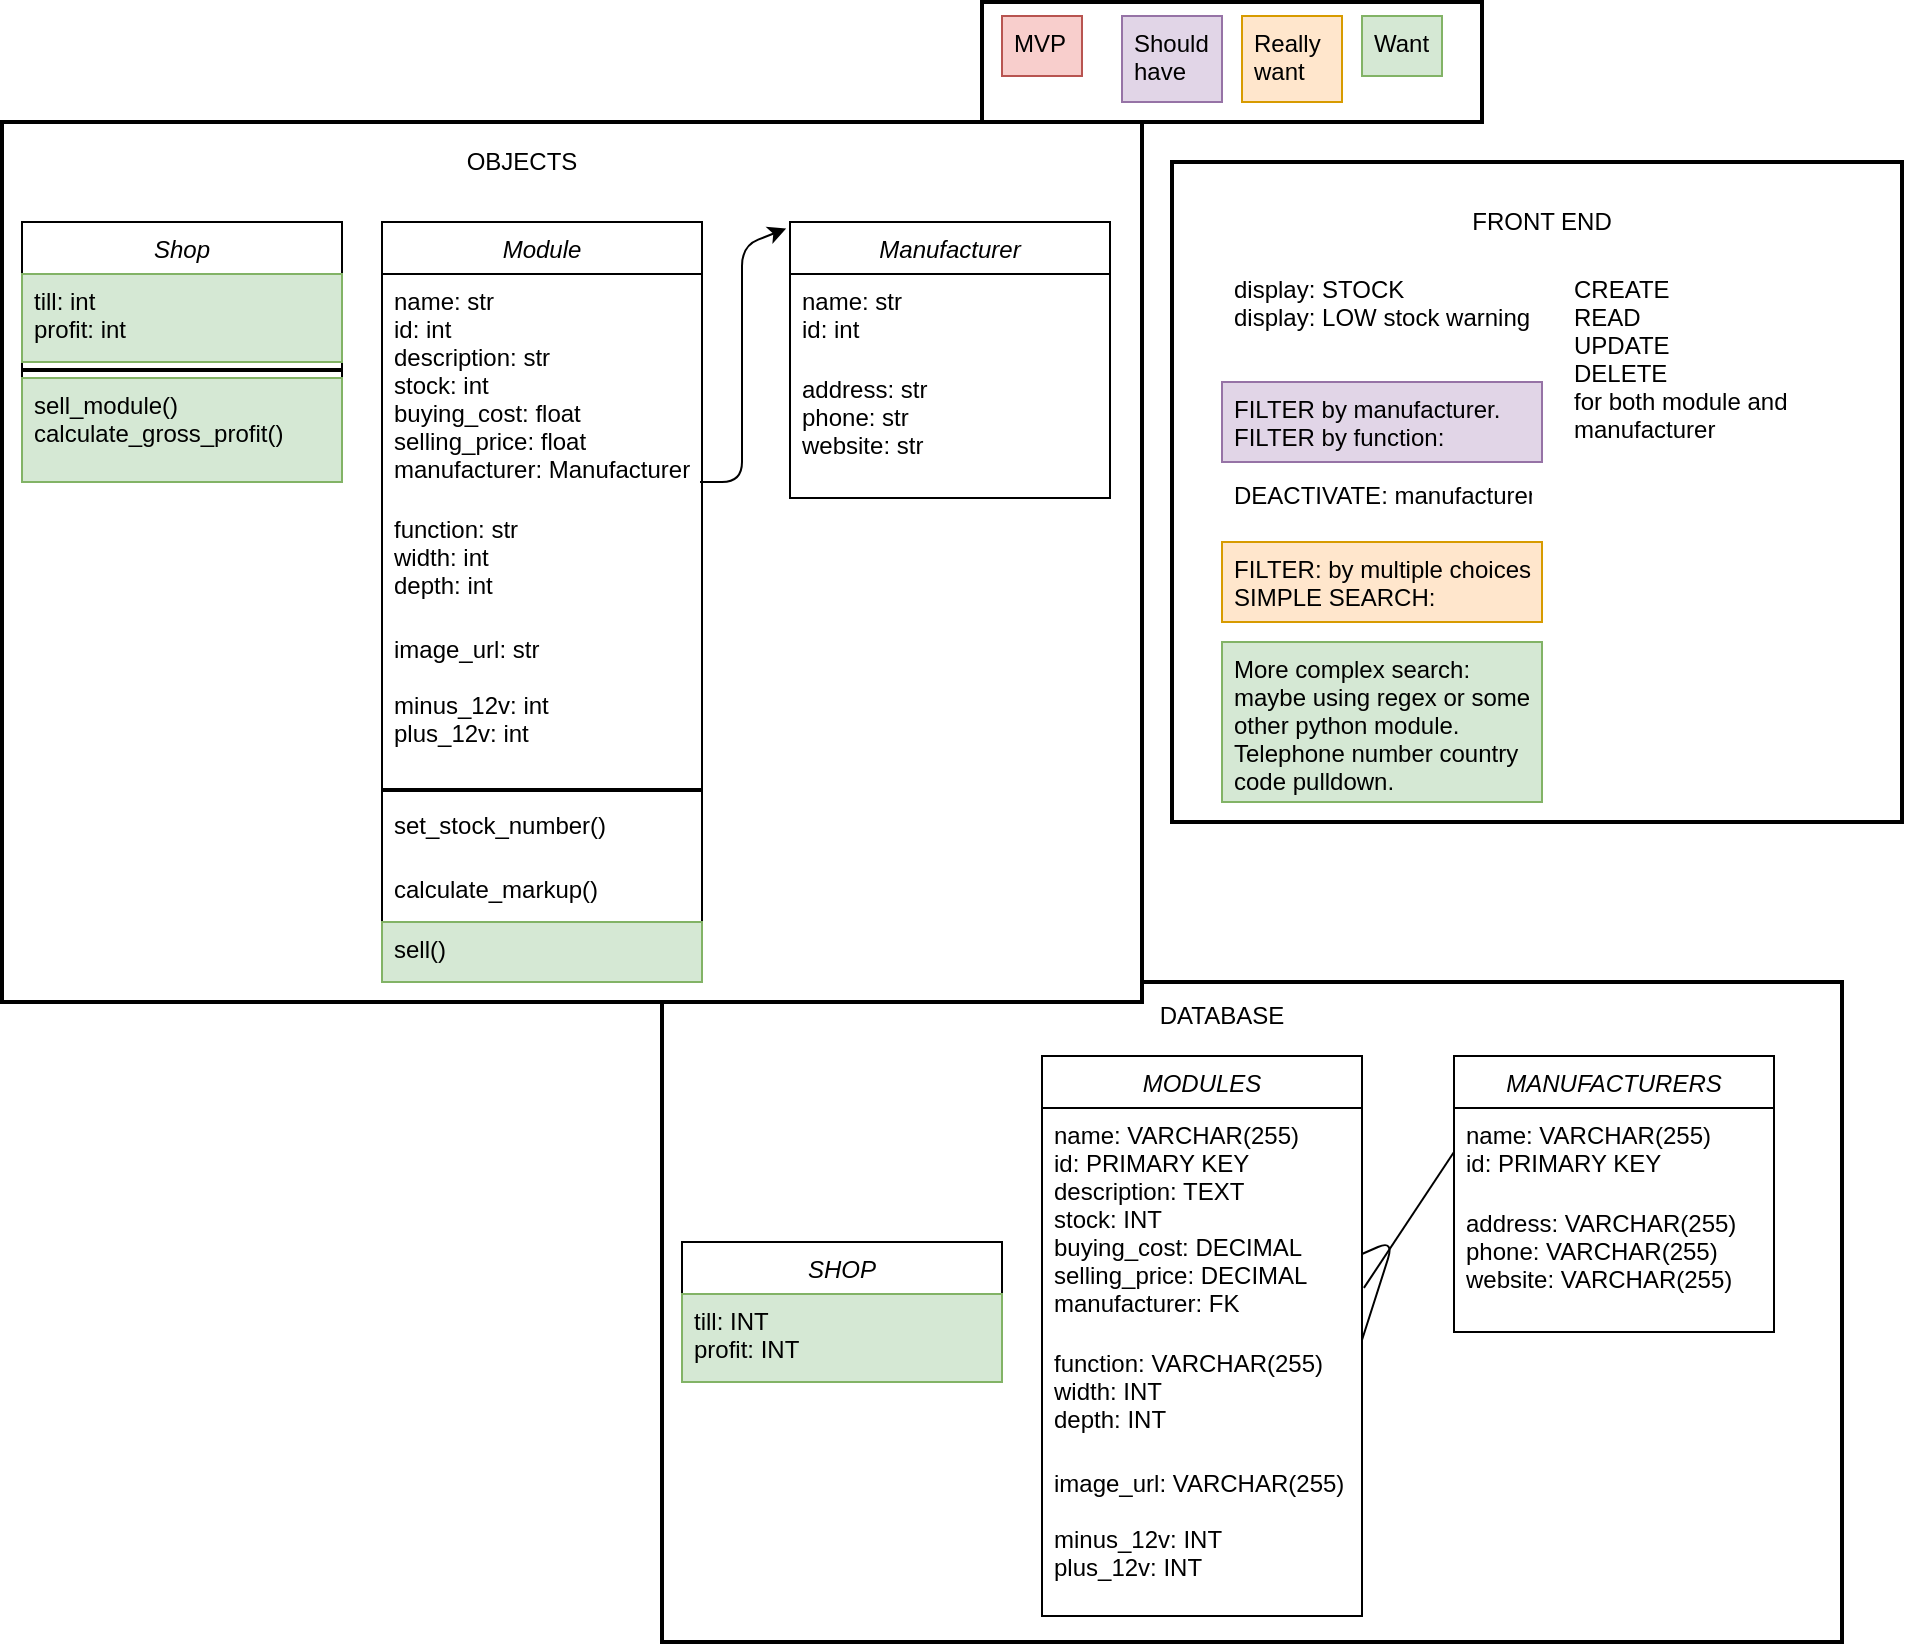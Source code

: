 <mxfile version="14.6.6" type="device"><diagram id="C5RBs43oDa-KdzZeNtuy" name="Page-1"><mxGraphModel dx="2595" dy="699" grid="1" gridSize="10" guides="1" tooltips="1" connect="1" arrows="1" fold="1" page="1" pageScale="1" pageWidth="1169" pageHeight="827" math="0" shadow="0"><root><mxCell id="WIyWlLk6GJQsqaUBKTNV-0"/><mxCell id="WIyWlLk6GJQsqaUBKTNV-1" parent="WIyWlLk6GJQsqaUBKTNV-0"/><mxCell id="s-iBKV7Yws1ZZV8ymns1-72" value="" style="rounded=0;whiteSpace=wrap;html=1;strokeWidth=2;" parent="WIyWlLk6GJQsqaUBKTNV-1" vertex="1"><mxGeometry x="330" y="510" width="590" height="330" as="geometry"/></mxCell><mxCell id="s-iBKV7Yws1ZZV8ymns1-69" value="" style="rounded=0;whiteSpace=wrap;html=1;strokeWidth=2;" parent="WIyWlLk6GJQsqaUBKTNV-1" vertex="1"><mxGeometry y="80" width="570" height="440" as="geometry"/></mxCell><mxCell id="s-iBKV7Yws1ZZV8ymns1-67" value="" style="rounded=0;whiteSpace=wrap;html=1;strokeWidth=2;" parent="WIyWlLk6GJQsqaUBKTNV-1" vertex="1"><mxGeometry x="490" y="20" width="250" height="60" as="geometry"/></mxCell><mxCell id="s-iBKV7Yws1ZZV8ymns1-66" value="" style="rounded=0;whiteSpace=wrap;html=1;strokeWidth=2;" parent="WIyWlLk6GJQsqaUBKTNV-1" vertex="1"><mxGeometry x="585" y="100" width="365" height="330" as="geometry"/></mxCell><mxCell id="s-iBKV7Yws1ZZV8ymns1-41" value="" style="group" parent="WIyWlLk6GJQsqaUBKTNV-1" vertex="1" connectable="0"><mxGeometry x="190" y="90" width="360" height="410" as="geometry"/></mxCell><mxCell id="zkfFHV4jXpPFQw0GAbJ--0" value="Module" style="swimlane;fontStyle=2;align=center;verticalAlign=top;childLayout=stackLayout;horizontal=1;startSize=26;horizontalStack=0;resizeParent=1;resizeLast=0;collapsible=1;marginBottom=0;rounded=0;shadow=0;strokeWidth=1;" parent="s-iBKV7Yws1ZZV8ymns1-41" vertex="1"><mxGeometry y="40" width="160" height="380" as="geometry"><mxRectangle x="220" y="120" width="160" height="26" as="alternateBounds"/></mxGeometry></mxCell><mxCell id="zkfFHV4jXpPFQw0GAbJ--1" value="name: str&#10;id: int&#10;description: str&#10;stock: int&#10;buying_cost: float&#10;selling_price: float&#10;manufacturer: Manufacturer&#10;" style="text;align=left;verticalAlign=top;spacingLeft=4;spacingRight=4;overflow=hidden;rotatable=0;points=[[0,0.5],[1,0.5]];portConstraint=eastwest;fillColor=none;" parent="zkfFHV4jXpPFQw0GAbJ--0" vertex="1"><mxGeometry y="26" width="160" height="114" as="geometry"/></mxCell><mxCell id="s-iBKV7Yws1ZZV8ymns1-4" value="function: str&#10;width: int&#10;depth: int&#10;" style="text;align=left;verticalAlign=top;spacingLeft=4;spacingRight=4;overflow=hidden;rotatable=0;points=[[0,0.5],[1,0.5]];portConstraint=eastwest;rounded=0;shadow=0;html=0;fillColor=none;" parent="zkfFHV4jXpPFQw0GAbJ--0" vertex="1"><mxGeometry y="140" width="160" height="60" as="geometry"/></mxCell><mxCell id="zkfFHV4jXpPFQw0GAbJ--3" value="image_url: str" style="text;align=left;verticalAlign=top;spacingLeft=4;spacingRight=4;overflow=hidden;rotatable=0;points=[[0,0.5],[1,0.5]];portConstraint=eastwest;rounded=0;shadow=0;html=0;fillColor=none;" parent="zkfFHV4jXpPFQw0GAbJ--0" vertex="1"><mxGeometry y="200" width="160" height="28" as="geometry"/></mxCell><mxCell id="s-iBKV7Yws1ZZV8ymns1-6" value="minus_12v: int&#10;plus_12v: int&#10;" style="text;align=left;verticalAlign=top;spacingLeft=4;spacingRight=4;overflow=hidden;rotatable=0;points=[[0,0.5],[1,0.5]];portConstraint=eastwest;rounded=0;shadow=0;html=0;fillColor=none;" parent="zkfFHV4jXpPFQw0GAbJ--0" vertex="1"><mxGeometry y="228" width="160" height="52" as="geometry"/></mxCell><mxCell id="zkfFHV4jXpPFQw0GAbJ--4" value="" style="line;html=1;strokeWidth=2;align=left;verticalAlign=middle;spacingTop=-1;spacingLeft=3;spacingRight=3;rotatable=0;labelPosition=right;points=[];portConstraint=eastwest;" parent="zkfFHV4jXpPFQw0GAbJ--0" vertex="1"><mxGeometry y="280" width="160" height="8" as="geometry"/></mxCell><mxCell id="zkfFHV4jXpPFQw0GAbJ--5" value="set_stock_number()" style="text;align=left;verticalAlign=top;spacingLeft=4;spacingRight=4;overflow=hidden;rotatable=0;points=[[0,0.5],[1,0.5]];portConstraint=eastwest;fillColor=none;" parent="zkfFHV4jXpPFQw0GAbJ--0" vertex="1"><mxGeometry y="288" width="160" height="32" as="geometry"/></mxCell><mxCell id="s-iBKV7Yws1ZZV8ymns1-15" value="calculate_markup()" style="text;align=left;verticalAlign=top;spacingLeft=4;spacingRight=4;overflow=hidden;rotatable=0;points=[[0,0.5],[1,0.5]];portConstraint=eastwest;fillColor=none;" parent="zkfFHV4jXpPFQw0GAbJ--0" vertex="1"><mxGeometry y="320" width="160" height="30" as="geometry"/></mxCell><mxCell id="s-iBKV7Yws1ZZV8ymns1-51" value="sell()" style="text;align=left;verticalAlign=top;spacingLeft=4;spacingRight=4;overflow=hidden;rotatable=0;points=[[0,0.5],[1,0.5]];portConstraint=eastwest;fillColor=#d5e8d4;strokeColor=#82b366;" parent="zkfFHV4jXpPFQw0GAbJ--0" vertex="1"><mxGeometry y="350" width="160" height="30" as="geometry"/></mxCell><mxCell id="s-iBKV7Yws1ZZV8ymns1-7" value="Manufacturer" style="swimlane;fontStyle=2;align=center;verticalAlign=top;childLayout=stackLayout;horizontal=1;startSize=26;horizontalStack=0;resizeParent=1;resizeLast=0;collapsible=1;marginBottom=0;rounded=0;shadow=0;strokeWidth=1;" parent="s-iBKV7Yws1ZZV8ymns1-41" vertex="1"><mxGeometry x="204" y="40" width="160" height="138" as="geometry"><mxRectangle x="220" y="120" width="160" height="26" as="alternateBounds"/></mxGeometry></mxCell><mxCell id="s-iBKV7Yws1ZZV8ymns1-8" value="name: str&#10;id: int&#10;" style="text;align=left;verticalAlign=top;spacingLeft=4;spacingRight=4;overflow=hidden;rotatable=0;points=[[0,0.5],[1,0.5]];portConstraint=eastwest;fillColor=none;" parent="s-iBKV7Yws1ZZV8ymns1-7" vertex="1"><mxGeometry y="26" width="160" height="44" as="geometry"/></mxCell><mxCell id="s-iBKV7Yws1ZZV8ymns1-9" value="address: str&#10;phone: str&#10;website: str" style="text;align=left;verticalAlign=top;spacingLeft=4;spacingRight=4;overflow=hidden;rotatable=0;points=[[0,0.5],[1,0.5]];portConstraint=eastwest;rounded=0;shadow=0;html=0;fillColor=none;" parent="s-iBKV7Yws1ZZV8ymns1-7" vertex="1"><mxGeometry y="70" width="160" height="60" as="geometry"/></mxCell><mxCell id="s-iBKV7Yws1ZZV8ymns1-14" value="" style="endArrow=classic;html=1;entryX=-0.012;entryY=0.024;entryDx=0;entryDy=0;entryPerimeter=0;" parent="s-iBKV7Yws1ZZV8ymns1-41" target="s-iBKV7Yws1ZZV8ymns1-7" edge="1"><mxGeometry width="50" height="50" relative="1" as="geometry"><mxPoint x="159" y="170" as="sourcePoint"/><mxPoint x="310" y="260" as="targetPoint"/><Array as="points"><mxPoint x="180" y="170"/><mxPoint x="180" y="52"/></Array></mxGeometry></mxCell><mxCell id="s-iBKV7Yws1ZZV8ymns1-16" value="OBJECTS" style="text;html=1;strokeColor=none;fillColor=none;align=center;verticalAlign=middle;whiteSpace=wrap;rounded=0;" parent="s-iBKV7Yws1ZZV8ymns1-41" vertex="1"><mxGeometry x="50" width="40" height="20" as="geometry"/></mxCell><mxCell id="s-iBKV7Yws1ZZV8ymns1-44" value="" style="group" parent="WIyWlLk6GJQsqaUBKTNV-1" vertex="1" connectable="0"><mxGeometry x="610" y="120" width="160" height="300" as="geometry"/></mxCell><mxCell id="s-iBKV7Yws1ZZV8ymns1-19" value="display: STOCK&#10;display: LOW stock warning" style="text;align=left;verticalAlign=top;spacingLeft=4;spacingRight=4;overflow=hidden;rotatable=0;points=[[0,0.5],[1,0.5]];portConstraint=eastwest;fillColor=none;" parent="s-iBKV7Yws1ZZV8ymns1-44" vertex="1"><mxGeometry y="30" width="160" height="44" as="geometry"/></mxCell><mxCell id="s-iBKV7Yws1ZZV8ymns1-20" value="FILTER by manufacturer.&#10;FILTER by function:&#10;" style="text;align=left;verticalAlign=top;spacingLeft=4;spacingRight=4;overflow=hidden;rotatable=0;points=[[0,0.5],[1,0.5]];portConstraint=eastwest;fillColor=#e1d5e7;strokeColor=#9673a6;" parent="s-iBKV7Yws1ZZV8ymns1-44" vertex="1"><mxGeometry y="90" width="160" height="40" as="geometry"/></mxCell><mxCell id="s-iBKV7Yws1ZZV8ymns1-21" value="FILTER: by multiple choices&#10;SIMPLE SEARCH:" style="text;align=left;verticalAlign=top;spacingLeft=4;spacingRight=4;overflow=hidden;rotatable=0;points=[[0,0.5],[1,0.5]];portConstraint=eastwest;fillColor=#ffe6cc;strokeColor=#d79b00;" parent="s-iBKV7Yws1ZZV8ymns1-44" vertex="1"><mxGeometry y="170" width="160" height="40" as="geometry"/></mxCell><mxCell id="s-iBKV7Yws1ZZV8ymns1-22" value="More complex search:&#10;maybe using regex or some&#10;other python module.&#10;Telephone number country&#10;code pulldown." style="text;align=left;verticalAlign=top;spacingLeft=4;spacingRight=4;overflow=hidden;rotatable=0;points=[[0,0.5],[1,0.5]];portConstraint=eastwest;fillColor=#d5e8d4;strokeColor=#82b366;" parent="s-iBKV7Yws1ZZV8ymns1-44" vertex="1"><mxGeometry y="220" width="160" height="80" as="geometry"/></mxCell><mxCell id="s-iBKV7Yws1ZZV8ymns1-46" value="" style="group" parent="WIyWlLk6GJQsqaUBKTNV-1" vertex="1" connectable="0"><mxGeometry x="500" y="27" width="220" height="43" as="geometry"/></mxCell><mxCell id="s-iBKV7Yws1ZZV8ymns1-1" value="Really &#10;want" style="text;align=left;verticalAlign=top;spacingLeft=4;spacingRight=4;overflow=hidden;rotatable=0;points=[[0,0.5],[1,0.5]];portConstraint=eastwest;rounded=0;shadow=0;html=0;fillColor=#ffe6cc;strokeColor=#d79b00;" parent="s-iBKV7Yws1ZZV8ymns1-46" vertex="1"><mxGeometry x="120" width="50" height="43" as="geometry"/></mxCell><mxCell id="s-iBKV7Yws1ZZV8ymns1-3" value="Should&#10;have" style="text;align=left;verticalAlign=top;spacingLeft=4;spacingRight=4;overflow=hidden;rotatable=0;points=[[0,0.5],[1,0.5]];portConstraint=eastwest;rounded=0;shadow=0;html=0;fillColor=#e1d5e7;strokeColor=#9673a6;" parent="s-iBKV7Yws1ZZV8ymns1-46" vertex="1"><mxGeometry x="60" width="50" height="43" as="geometry"/></mxCell><mxCell id="s-iBKV7Yws1ZZV8ymns1-45" value="" style="group" parent="s-iBKV7Yws1ZZV8ymns1-46" vertex="1" connectable="0"><mxGeometry width="220" height="30" as="geometry"/></mxCell><mxCell id="s-iBKV7Yws1ZZV8ymns1-0" value="MVP" style="text;align=left;verticalAlign=top;spacingLeft=4;spacingRight=4;overflow=hidden;rotatable=0;points=[[0,0.5],[1,0.5]];portConstraint=eastwest;rounded=0;shadow=0;html=0;fillColor=#f8cecc;strokeColor=#b85450;" parent="s-iBKV7Yws1ZZV8ymns1-45" vertex="1"><mxGeometry width="40" height="30" as="geometry"/></mxCell><mxCell id="s-iBKV7Yws1ZZV8ymns1-2" value="Want" style="text;align=left;verticalAlign=top;spacingLeft=4;spacingRight=4;overflow=hidden;rotatable=0;points=[[0,0.5],[1,0.5]];portConstraint=eastwest;rounded=0;shadow=0;html=0;fillColor=#d5e8d4;strokeColor=#82b366;" parent="s-iBKV7Yws1ZZV8ymns1-45" vertex="1"><mxGeometry x="180" width="40" height="30" as="geometry"/></mxCell><mxCell id="s-iBKV7Yws1ZZV8ymns1-48" value="Shop" style="swimlane;fontStyle=2;align=center;verticalAlign=top;childLayout=stackLayout;horizontal=1;startSize=26;horizontalStack=0;resizeParent=1;resizeLast=0;collapsible=1;marginBottom=0;rounded=0;shadow=0;strokeWidth=1;" parent="WIyWlLk6GJQsqaUBKTNV-1" vertex="1"><mxGeometry x="10" y="130" width="160" height="130" as="geometry"><mxRectangle x="220" y="120" width="160" height="26" as="alternateBounds"/></mxGeometry></mxCell><mxCell id="s-iBKV7Yws1ZZV8ymns1-49" value="till: int&#10;profit: int" style="text;align=left;verticalAlign=top;spacingLeft=4;spacingRight=4;overflow=hidden;rotatable=0;points=[[0,0.5],[1,0.5]];portConstraint=eastwest;fillColor=#d5e8d4;strokeColor=#82b366;" parent="s-iBKV7Yws1ZZV8ymns1-48" vertex="1"><mxGeometry y="26" width="160" height="44" as="geometry"/></mxCell><mxCell id="s-iBKV7Yws1ZZV8ymns1-52" value="" style="line;html=1;strokeWidth=2;align=left;verticalAlign=middle;spacingTop=-1;spacingLeft=3;spacingRight=3;rotatable=0;labelPosition=right;points=[];portConstraint=eastwest;" parent="s-iBKV7Yws1ZZV8ymns1-48" vertex="1"><mxGeometry y="70" width="160" height="8" as="geometry"/></mxCell><mxCell id="s-iBKV7Yws1ZZV8ymns1-53" value="sell_module()&#10;calculate_gross_profit()" style="text;align=left;verticalAlign=top;spacingLeft=4;spacingRight=4;overflow=hidden;rotatable=0;points=[[0,0.5],[1,0.5]];portConstraint=eastwest;fillColor=#d5e8d4;strokeColor=#82b366;" parent="s-iBKV7Yws1ZZV8ymns1-48" vertex="1"><mxGeometry y="78" width="160" height="52" as="geometry"/></mxCell><mxCell id="s-iBKV7Yws1ZZV8ymns1-60" value="" style="group" parent="WIyWlLk6GJQsqaUBKTNV-1" vertex="1" connectable="0"><mxGeometry x="780" y="120" width="160" height="300" as="geometry"/></mxCell><mxCell id="s-iBKV7Yws1ZZV8ymns1-62" value="CREATE&#10;READ&#10;UPDATE&#10;DELETE&#10;for both module and &#10;manufacturer" style="text;align=left;verticalAlign=top;spacingLeft=4;spacingRight=4;overflow=hidden;rotatable=0;points=[[0,0.5],[1,0.5]];portConstraint=eastwest;fillColor=none;" parent="s-iBKV7Yws1ZZV8ymns1-60" vertex="1"><mxGeometry y="30" width="160" height="110" as="geometry"/></mxCell><mxCell id="s-iBKV7Yws1ZZV8ymns1-18" value="FRONT END" style="text;html=1;strokeColor=none;fillColor=none;align=center;verticalAlign=middle;whiteSpace=wrap;rounded=0;" parent="s-iBKV7Yws1ZZV8ymns1-60" vertex="1"><mxGeometry x="-50" width="80" height="20" as="geometry"/></mxCell><mxCell id="s-iBKV7Yws1ZZV8ymns1-70" value="" style="group" parent="WIyWlLk6GJQsqaUBKTNV-1" vertex="1" connectable="0"><mxGeometry x="340" y="517" width="546" height="310" as="geometry"/></mxCell><mxCell id="s-iBKV7Yws1ZZV8ymns1-42" value="" style="group" parent="s-iBKV7Yws1ZZV8ymns1-70" vertex="1" connectable="0"><mxGeometry x="180" width="366" height="310" as="geometry"/></mxCell><mxCell id="s-iBKV7Yws1ZZV8ymns1-24" value="MODULES" style="swimlane;fontStyle=2;align=center;verticalAlign=top;childLayout=stackLayout;horizontal=1;startSize=26;horizontalStack=0;resizeParent=1;resizeLast=0;collapsible=1;marginBottom=0;rounded=0;shadow=0;strokeWidth=1;" parent="s-iBKV7Yws1ZZV8ymns1-42" vertex="1"><mxGeometry y="30" width="160" height="280" as="geometry"><mxRectangle x="220" y="120" width="160" height="26" as="alternateBounds"/></mxGeometry></mxCell><mxCell id="s-iBKV7Yws1ZZV8ymns1-25" value="name: VARCHAR(255)&#10;id: PRIMARY KEY&#10;description: TEXT&#10;stock: INT&#10;buying_cost: DECIMAL&#10;selling_price: DECIMAL&#10;manufacturer: FK" style="text;align=left;verticalAlign=top;spacingLeft=4;spacingRight=4;overflow=hidden;rotatable=0;points=[[0,0.5],[1,0.5]];portConstraint=eastwest;fillColor=none;" parent="s-iBKV7Yws1ZZV8ymns1-24" vertex="1"><mxGeometry y="26" width="160" height="114" as="geometry"/></mxCell><mxCell id="s-iBKV7Yws1ZZV8ymns1-26" value="function: VARCHAR(255)&#10;width: INT&#10;depth: INT&#10;" style="text;align=left;verticalAlign=top;spacingLeft=4;spacingRight=4;overflow=hidden;rotatable=0;points=[[0,0.5],[1,0.5]];portConstraint=eastwest;rounded=0;shadow=0;html=0;fillColor=none;" parent="s-iBKV7Yws1ZZV8ymns1-24" vertex="1"><mxGeometry y="140" width="160" height="60" as="geometry"/></mxCell><mxCell id="s-iBKV7Yws1ZZV8ymns1-27" value="image_url: VARCHAR(255)" style="text;align=left;verticalAlign=top;spacingLeft=4;spacingRight=4;overflow=hidden;rotatable=0;points=[[0,0.5],[1,0.5]];portConstraint=eastwest;rounded=0;shadow=0;html=0;fillColor=none;" parent="s-iBKV7Yws1ZZV8ymns1-24" vertex="1"><mxGeometry y="200" width="160" height="28" as="geometry"/></mxCell><mxCell id="s-iBKV7Yws1ZZV8ymns1-28" value="minus_12v: INT&#10;plus_12v: INT" style="text;align=left;verticalAlign=top;spacingLeft=4;spacingRight=4;overflow=hidden;rotatable=0;points=[[0,0.5],[1,0.5]];portConstraint=eastwest;rounded=0;shadow=0;html=0;fillColor=none;" parent="s-iBKV7Yws1ZZV8ymns1-24" vertex="1"><mxGeometry y="228" width="160" height="52" as="geometry"/></mxCell><mxCell id="s-iBKV7Yws1ZZV8ymns1-39" value="" style="endArrow=none;html=1;entryX=1;entryY=0.623;entryDx=0;entryDy=0;entryPerimeter=0;exitX=1;exitY=0.5;exitDx=0;exitDy=0;" parent="s-iBKV7Yws1ZZV8ymns1-24" edge="1"><mxGeometry width="50" height="50" relative="1" as="geometry"><mxPoint x="160" y="142" as="sourcePoint"/><mxPoint x="160" y="99.022" as="targetPoint"/><Array as="points"><mxPoint x="176" y="92"/></Array></mxGeometry></mxCell><mxCell id="s-iBKV7Yws1ZZV8ymns1-32" value="DATABASE" style="text;html=1;strokeColor=none;fillColor=none;align=center;verticalAlign=middle;whiteSpace=wrap;rounded=0;" parent="s-iBKV7Yws1ZZV8ymns1-42" vertex="1"><mxGeometry x="70" width="40" height="20" as="geometry"/></mxCell><mxCell id="s-iBKV7Yws1ZZV8ymns1-33" value="MANUFACTURERS" style="swimlane;fontStyle=2;align=center;verticalAlign=top;childLayout=stackLayout;horizontal=1;startSize=26;horizontalStack=0;resizeParent=1;resizeLast=0;collapsible=1;marginBottom=0;rounded=0;shadow=0;strokeWidth=1;" parent="s-iBKV7Yws1ZZV8ymns1-42" vertex="1"><mxGeometry x="206" y="30" width="160" height="138" as="geometry"><mxRectangle x="220" y="120" width="160" height="26" as="alternateBounds"/></mxGeometry></mxCell><mxCell id="s-iBKV7Yws1ZZV8ymns1-34" value="name: VARCHAR(255)&#10;id: PRIMARY KEY&#10;" style="text;align=left;verticalAlign=top;spacingLeft=4;spacingRight=4;overflow=hidden;rotatable=0;points=[[0,0.5],[1,0.5]];portConstraint=eastwest;fillColor=none;" parent="s-iBKV7Yws1ZZV8ymns1-33" vertex="1"><mxGeometry y="26" width="160" height="44" as="geometry"/></mxCell><mxCell id="s-iBKV7Yws1ZZV8ymns1-35" value="address: VARCHAR(255)&#10;phone: VARCHAR(255)&#10;website: VARCHAR(255)" style="text;align=left;verticalAlign=top;spacingLeft=4;spacingRight=4;overflow=hidden;rotatable=0;points=[[0,0.5],[1,0.5]];portConstraint=eastwest;rounded=0;shadow=0;html=0;fillColor=none;" parent="s-iBKV7Yws1ZZV8ymns1-33" vertex="1"><mxGeometry y="70" width="160" height="60" as="geometry"/></mxCell><mxCell id="s-iBKV7Yws1ZZV8ymns1-38" value="" style="endArrow=none;html=1;entryX=0;entryY=0.5;entryDx=0;entryDy=0;exitX=1.006;exitY=0.789;exitDx=0;exitDy=0;exitPerimeter=0;" parent="s-iBKV7Yws1ZZV8ymns1-42" source="s-iBKV7Yws1ZZV8ymns1-25" target="s-iBKV7Yws1ZZV8ymns1-34" edge="1"><mxGeometry width="50" height="50" relative="1" as="geometry"><mxPoint x="160" y="150" as="sourcePoint"/><mxPoint x="210" y="100" as="targetPoint"/></mxGeometry></mxCell><mxCell id="s-iBKV7Yws1ZZV8ymns1-55" value="SHOP" style="swimlane;fontStyle=2;align=center;verticalAlign=top;childLayout=stackLayout;horizontal=1;startSize=26;horizontalStack=0;resizeParent=1;resizeLast=0;collapsible=1;marginBottom=0;rounded=0;shadow=0;strokeWidth=1;" parent="s-iBKV7Yws1ZZV8ymns1-70" vertex="1"><mxGeometry y="123" width="160" height="70" as="geometry"><mxRectangle x="220" y="120" width="160" height="26" as="alternateBounds"/></mxGeometry></mxCell><mxCell id="s-iBKV7Yws1ZZV8ymns1-56" value="till: INT&#10;profit: INT" style="text;align=left;verticalAlign=top;spacingLeft=4;spacingRight=4;overflow=hidden;rotatable=0;points=[[0,0.5],[1,0.5]];portConstraint=eastwest;fillColor=#d5e8d4;strokeColor=#82b366;" parent="s-iBKV7Yws1ZZV8ymns1-55" vertex="1"><mxGeometry y="26" width="160" height="44" as="geometry"/></mxCell><mxCell id="hXmITHH1voIs1oMtrxcQ-2" value="DEACTIVATE: manufacturer" style="text;align=left;verticalAlign=top;spacingLeft=4;spacingRight=4;overflow=hidden;rotatable=0;points=[[0,0.5],[1,0.5]];portConstraint=eastwest;fillColor=none;" vertex="1" parent="WIyWlLk6GJQsqaUBKTNV-1"><mxGeometry x="610" y="253" width="160" height="30" as="geometry"/></mxCell></root></mxGraphModel></diagram></mxfile>